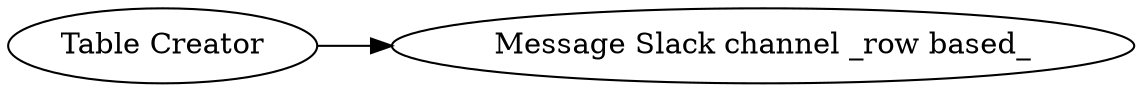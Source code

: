digraph {
	7 -> 6
	7 [label="Table Creator"]
	6 [label="Message Slack channel _row based_"]
	rankdir=LR
}
